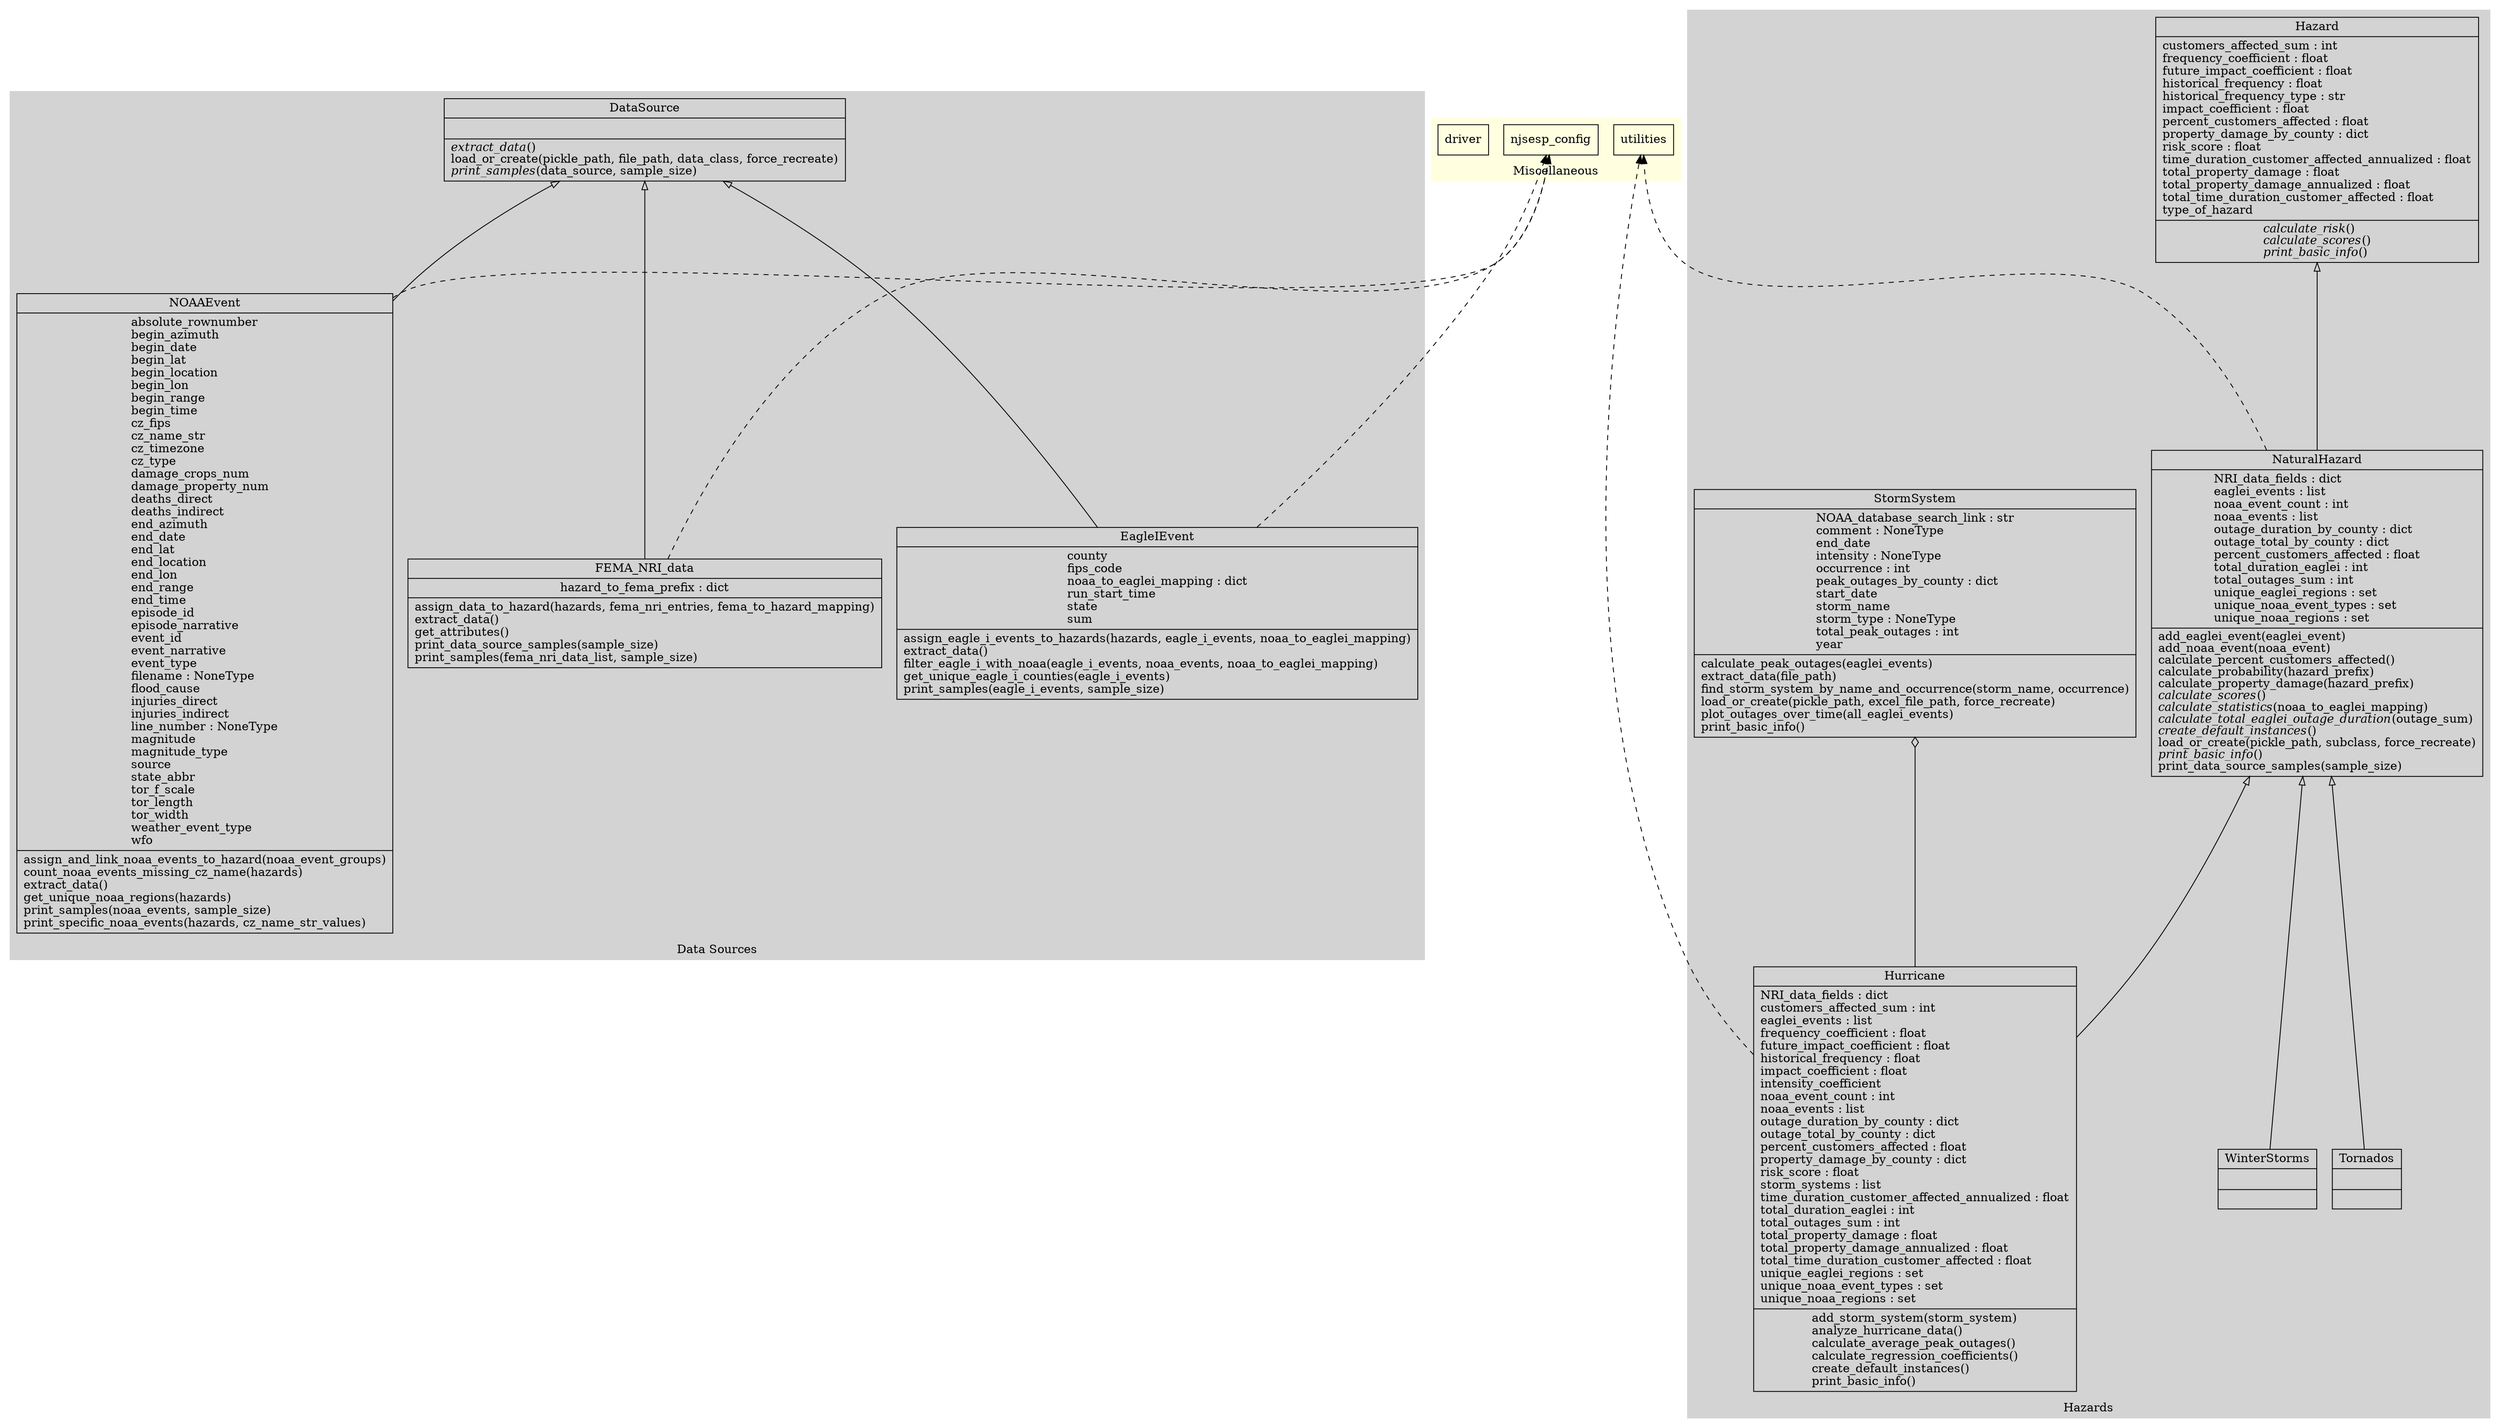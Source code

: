 digraph "classes_MyProject" {
    rankdir=BT;
    charset="utf-8";

    // Subgraph for Data Sources
    subgraph cluster_DataSources {
        label="Data Sources";
        style=filled;
        color=lightgrey;

        "NJ_SESP_Data_Analysis_Program.DataSource.DataSource" [shape="record", style="solid", label=<{DataSource|<br ALIGN="LEFT"/>|<I>extract_data</I>()<br ALIGN="LEFT"/>load_or_create(pickle_path, file_path, data_class, force_recreate)<br ALIGN="LEFT"/><I>print_samples</I>(data_source, sample_size)<br ALIGN="LEFT"/>}>, shape="record", style="solid"];
        "NJ_SESP_Data_Analysis_Program.NOAAEvent.NOAAEvent" [shape="record", style="solid", label=<{NOAAEvent|absolute_rownumber<br ALIGN="LEFT"/>begin_azimuth<br ALIGN="LEFT"/>begin_date<br ALIGN="LEFT"/>begin_lat<br ALIGN="LEFT"/>begin_location<br ALIGN="LEFT"/>begin_lon<br ALIGN="LEFT"/>begin_range<br ALIGN="LEFT"/>begin_time<br ALIGN="LEFT"/>cz_fips<br ALIGN="LEFT"/>cz_name_str<br ALIGN="LEFT"/>cz_timezone<br ALIGN="LEFT"/>cz_type<br ALIGN="LEFT"/>damage_crops_num<br ALIGN="LEFT"/>damage_property_num<br ALIGN="LEFT"/>deaths_direct<br ALIGN="LEFT"/>deaths_indirect<br ALIGN="LEFT"/>end_azimuth<br ALIGN="LEFT"/>end_date<br ALIGN="LEFT"/>end_lat<br ALIGN="LEFT"/>end_location<br ALIGN="LEFT"/>end_lon<br ALIGN="LEFT"/>end_range<br ALIGN="LEFT"/>end_time<br ALIGN="LEFT"/>episode_id<br ALIGN="LEFT"/>episode_narrative<br ALIGN="LEFT"/>event_id<br ALIGN="LEFT"/>event_narrative<br ALIGN="LEFT"/>event_type<br ALIGN="LEFT"/>filename : NoneType<br ALIGN="LEFT"/>flood_cause<br ALIGN="LEFT"/>injuries_direct<br ALIGN="LEFT"/>injuries_indirect<br ALIGN="LEFT"/>line_number : NoneType<br ALIGN="LEFT"/>magnitude<br ALIGN="LEFT"/>magnitude_type<br ALIGN="LEFT"/>source<br ALIGN="LEFT"/>state_abbr<br ALIGN="LEFT"/>tor_f_scale<br ALIGN="LEFT"/>tor_length<br ALIGN="LEFT"/>tor_width<br ALIGN="LEFT"/>weather_event_type<br ALIGN="LEFT"/>wfo<br ALIGN="LEFT"/>|assign_and_link_noaa_events_to_hazard(noaa_event_groups)<br ALIGN="LEFT"/>count_noaa_events_missing_cz_name(hazards)<br ALIGN="LEFT"/>extract_data()<br ALIGN="LEFT"/>get_unique_noaa_regions(hazards)<br ALIGN="LEFT"/>print_samples(noaa_events, sample_size)<br ALIGN="LEFT"/>print_specific_noaa_events(hazards, cz_name_str_values)<br ALIGN="LEFT"/>}>, shape="record", style="solid"];
        "NJ_SESP_Data_Analysis_Program.EagleIEvent.EagleIEvent" [shape="record", style="solid", label=<{EagleIEvent|county<br ALIGN="LEFT"/>fips_code<br ALIGN="LEFT"/>noaa_to_eaglei_mapping : dict<br ALIGN="LEFT"/>run_start_time<br ALIGN="LEFT"/>state<br ALIGN="LEFT"/>sum<br ALIGN="LEFT"/>|assign_eagle_i_events_to_hazards(hazards, eagle_i_events, noaa_to_eaglei_mapping)<br ALIGN="LEFT"/>extract_data()<br ALIGN="LEFT"/>filter_eagle_i_with_noaa(eagle_i_events, noaa_events, noaa_to_eaglei_mapping)<br ALIGN="LEFT"/>get_unique_eagle_i_counties(eagle_i_events)<br ALIGN="LEFT"/>print_samples(eagle_i_events, sample_size)<br ALIGN="LEFT"/>}>, shape="record", style="solid"];
        "NJ_SESP_Data_Analysis_Program.FEMA_NRI_data.FEMA_NRI_data" [shape="record", style="solid", label=<{FEMA_NRI_data|hazard_to_fema_prefix : dict<br ALIGN="LEFT"/>|assign_data_to_hazard(hazards, fema_nri_entries, fema_to_hazard_mapping)<br ALIGN="LEFT"/>extract_data()<br ALIGN="LEFT"/>get_attributes()<br ALIGN="LEFT"/>print_data_source_samples(sample_size)<br ALIGN="LEFT"/>print_samples(fema_nri_data_list, sample_size)<br ALIGN="LEFT"/>}>, shape="record", style="solid"];
    }

    // Subgraph for Hazards
    subgraph cluster_Hazards {
        label="Hazards";
        style=filled;
        color=lightgrey;

        "NJ_SESP_Data_Analysis_Program.hazard.Hazard" [shape="record", style="italic", label=<{Hazard|customers_affected_sum : int<br ALIGN="LEFT"/>frequency_coefficient : float<br ALIGN="LEFT"/>future_impact_coefficient : float<br ALIGN="LEFT"/>historical_frequency : float<br ALIGN="LEFT"/>historical_frequency_type : str<br ALIGN="LEFT"/>impact_coefficient : float<br ALIGN="LEFT"/>percent_customers_affected : float<br ALIGN="LEFT"/>property_damage_by_county : dict<br ALIGN="LEFT"/>risk_score : float<br ALIGN="LEFT"/>time_duration_customer_affected_annualized : float<br ALIGN="LEFT"/>total_property_damage : float<br ALIGN="LEFT"/>total_property_damage_annualized : float<br ALIGN="LEFT"/>total_time_duration_customer_affected : float<br ALIGN="LEFT"/>type_of_hazard<br ALIGN="LEFT"/>|<I>calculate_risk</I>()<br ALIGN="LEFT"/><I>calculate_scores</I>()<br ALIGN="LEFT"/><I>print_basic_info</I>()<br ALIGN="LEFT"/>}>, shape="record", style="solid"];
        "NJ_SESP_Data_Analysis_Program.natural_hazard.NaturalHazard" [shape="record", style="solid", label=<{NaturalHazard|NRI_data_fields : dict<br ALIGN="LEFT"/>eaglei_events : list<br ALIGN="LEFT"/>noaa_event_count : int<br ALIGN="LEFT"/>noaa_events : list<br ALIGN="LEFT"/>outage_duration_by_county : dict<br ALIGN="LEFT"/>outage_total_by_county : dict<br ALIGN="LEFT"/>percent_customers_affected : float<br ALIGN="LEFT"/>total_duration_eaglei : int<br ALIGN="LEFT"/>total_outages_sum : int<br ALIGN="LEFT"/>unique_eaglei_regions : set<br ALIGN="LEFT"/>unique_noaa_event_types : set<br ALIGN="LEFT"/>unique_noaa_regions : set<br ALIGN="LEFT"/>|add_eaglei_event(eaglei_event)<br ALIGN="LEFT"/>add_noaa_event(noaa_event)<br ALIGN="LEFT"/>calculate_percent_customers_affected()<br ALIGN="LEFT"/>calculate_probability(hazard_prefix)<br ALIGN="LEFT"/>calculate_property_damage(hazard_prefix)<br ALIGN="LEFT"/><I>calculate_scores</I>()<br ALIGN="LEFT"/><I>calculate_statistics</I>(noaa_to_eaglei_mapping)<br ALIGN="LEFT"/><I>calculate_total_eaglei_outage_duration</I>(outage_sum)<br ALIGN="LEFT"/><I>create_default_instances</I>()<br ALIGN="LEFT"/>load_or_create(pickle_path, subclass, force_recreate)<br ALIGN="LEFT"/><I>print_basic_info</I>()<br ALIGN="LEFT"/>print_data_source_samples(sample_size)<br ALIGN="LEFT"/>}>, shape="record", style="solid"];
        "NJ_SESP_Data_Analysis_Program.hurricanes.Hurricane" [shape="record", style="solid", label=<{Hurricane|NRI_data_fields : dict<br ALIGN="LEFT"/>customers_affected_sum : int<br ALIGN="LEFT"/>eaglei_events : list<br ALIGN="LEFT"/>frequency_coefficient : float<br ALIGN="LEFT"/>future_impact_coefficient : float<br ALIGN="LEFT"/>historical_frequency : float<br ALIGN="LEFT"/>impact_coefficient : float<br ALIGN="LEFT"/>intensity_coefficient<br ALIGN="LEFT"/>noaa_event_count : int<br ALIGN="LEFT"/>noaa_events : list<br ALIGN="LEFT"/>outage_duration_by_county : dict<br ALIGN="LEFT"/>outage_total_by_county : dict<br ALIGN="LEFT"/>percent_customers_affected : float<br ALIGN="LEFT"/>property_damage_by_county : dict<br ALIGN="LEFT"/>risk_score : float<br ALIGN="LEFT"/>storm_systems : list<br ALIGN="LEFT"/>time_duration_customer_affected_annualized : float<br ALIGN="LEFT"/>total_duration_eaglei : int<br ALIGN="LEFT"/>total_outages_sum : int<br ALIGN="LEFT"/>total_property_damage : float<br ALIGN="LEFT"/>total_property_damage_annualized : float<br ALIGN="LEFT"/>total_time_duration_customer_affected : float<br ALIGN="LEFT"/>unique_eaglei_regions : set<br ALIGN="LEFT"/>unique_noaa_event_types : set<br ALIGN="LEFT"/>unique_noaa_regions : set<br ALIGN="LEFT"/>|add_storm_system(storm_system)<br ALIGN="LEFT"/>analyze_hurricane_data()<br ALIGN="LEFT"/>calculate_average_peak_outages()<br ALIGN="LEFT"/>calculate_regression_coefficients()<br ALIGN="LEFT"/>create_default_instances()<br ALIGN="LEFT"/>print_basic_info()<br ALIGN="LEFT"/>}>, shape="record", style="solid"];
        "NJ_SESP_Data_Analysis_Program.tornados.Tornados" [shape="record", style="solid", label=<{Tornados|<br ALIGN="LEFT"/>|}>, shape="record", style="solid"];
        "NJ_SESP_Data_Analysis_Program.winter_storms.WinterStorms" [shape="record", style="solid", label=<{WinterStorms|<br ALIGN="LEFT"/>|}>, shape="record", style="solid"];
        "NJ_SESP_Data_Analysis_Program.storm_system.StormSystem" [shape="record", style="solid", label=<{StormSystem|NOAA_database_search_link : str<br ALIGN="LEFT"/>comment : NoneType<br ALIGN="LEFT"/>end_date<br ALIGN="LEFT"/>intensity : NoneType<br ALIGN="LEFT"/>occurrence : int<br ALIGN="LEFT"/>peak_outages_by_county : dict<br ALIGN="LEFT"/>start_date<br ALIGN="LEFT"/>storm_name<br ALIGN="LEFT"/>storm_type : NoneType<br ALIGN="LEFT"/>total_peak_outages : int<br ALIGN="LEFT"/>year<br ALIGN="LEFT"/>|calculate_peak_outages(eaglei_events)<br ALIGN="LEFT"/>extract_data(file_path)<br ALIGN="LEFT"/>find_storm_system_by_name_and_occurrence(storm_name, occurrence)<br ALIGN="LEFT"/>load_or_create(pickle_path, excel_file_path, force_recreate)<br ALIGN="LEFT"/>plot_outages_over_time(all_eaglei_events)<br ALIGN="LEFT"/>print_basic_info()<br ALIGN="LEFT"/>}>, shape="record", style="solid"];
    }
    
    // Subgraph for Miscellaneous Classes
    subgraph cluster_Misc {
        label="Miscellaneous";
        style=filled;
        color=lightyellow;

        "NJ_SESP_Data_Analysis_Program.utilities" [shape="box", label="utilities"];
        "NJ_SESP_Data_Analysis_Program.njsesp_config" [shape="box", label="njsesp_config"];
        "NJ_SESP_Data_Analysis_Program.driver" [shape="box", label="driver"];
    }

    // Inheritance
        //Data sources
    "NJ_SESP_Data_Analysis_Program.NOAAEvent.NOAAEvent" -> "NJ_SESP_Data_Analysis_Program.DataSource.DataSource" [arrowhead="empty"];
    "NJ_SESP_Data_Analysis_Program.EagleIEvent.EagleIEvent" -> "NJ_SESP_Data_Analysis_Program.DataSource.DataSource" [arrowhead="empty"];
    "NJ_SESP_Data_Analysis_Program.FEMA_NRI_data.FEMA_NRI_data" -> "NJ_SESP_Data_Analysis_Program.DataSource.DataSource" [arrowhead="empty"];
    
        //Hazards
    "NJ_SESP_Data_Analysis_Program.natural_hazard.NaturalHazard" -> "NJ_SESP_Data_Analysis_Program.hazard.Hazard" [arrowhead="empty"];
    "NJ_SESP_Data_Analysis_Program.hurricanes.Hurricane" -> "NJ_SESP_Data_Analysis_Program.natural_hazard.NaturalHazard" [arrowhead="empty"];
    "NJ_SESP_Data_Analysis_Program.winter_storms.WinterStorms" -> "NJ_SESP_Data_Analysis_Program.natural_hazard.NaturalHazard" [arrowhead="empty"];
    "NJ_SESP_Data_Analysis_Program.tornados.Tornados" -> "NJ_SESP_Data_Analysis_Program.natural_hazard.NaturalHazard" [arrowhead="empty"];

    // Composition
    "NJ_SESP_Data_Analysis_Program.hurricanes.Hurricane" -> "NJ_SESP_Data_Analysis_Program.storm_system.StormSystem" [arrowhead="odiamond", style="solid"];

    // Associations and Dependencies
    // Represent dependencies and associations with dashed lines
    // Example:
    "NJ_SESP_Data_Analysis_Program.hurricanes.Hurricane" -> "NJ_SESP_Data_Analysis_Program.utilities" [style="dashed"];
    "NJ_SESP_Data_Analysis_Program.natural_hazard.NaturalHazard" -> "NJ_SESP_Data_Analysis_Program.utilities" [style="dashed"];
    "NJ_SESP_Data_Analysis_Program.NOAAEvent.NOAAEvent" -> "NJ_SESP_Data_Analysis_Program.njsesp_config" [style="dashed"];
    "NJ_SESP_Data_Analysis_Program.EagleIEvent.EagleIEvent" -> "NJ_SESP_Data_Analysis_Program.njsesp_config" [style="dashed"];
    "NJ_SESP_Data_Analysis_Program.FEMA_NRI_data.FEMA_NRI_data" -> "NJ_SESP_Data_Analysis_Program.njsesp_config" [style="dashed"];
}
